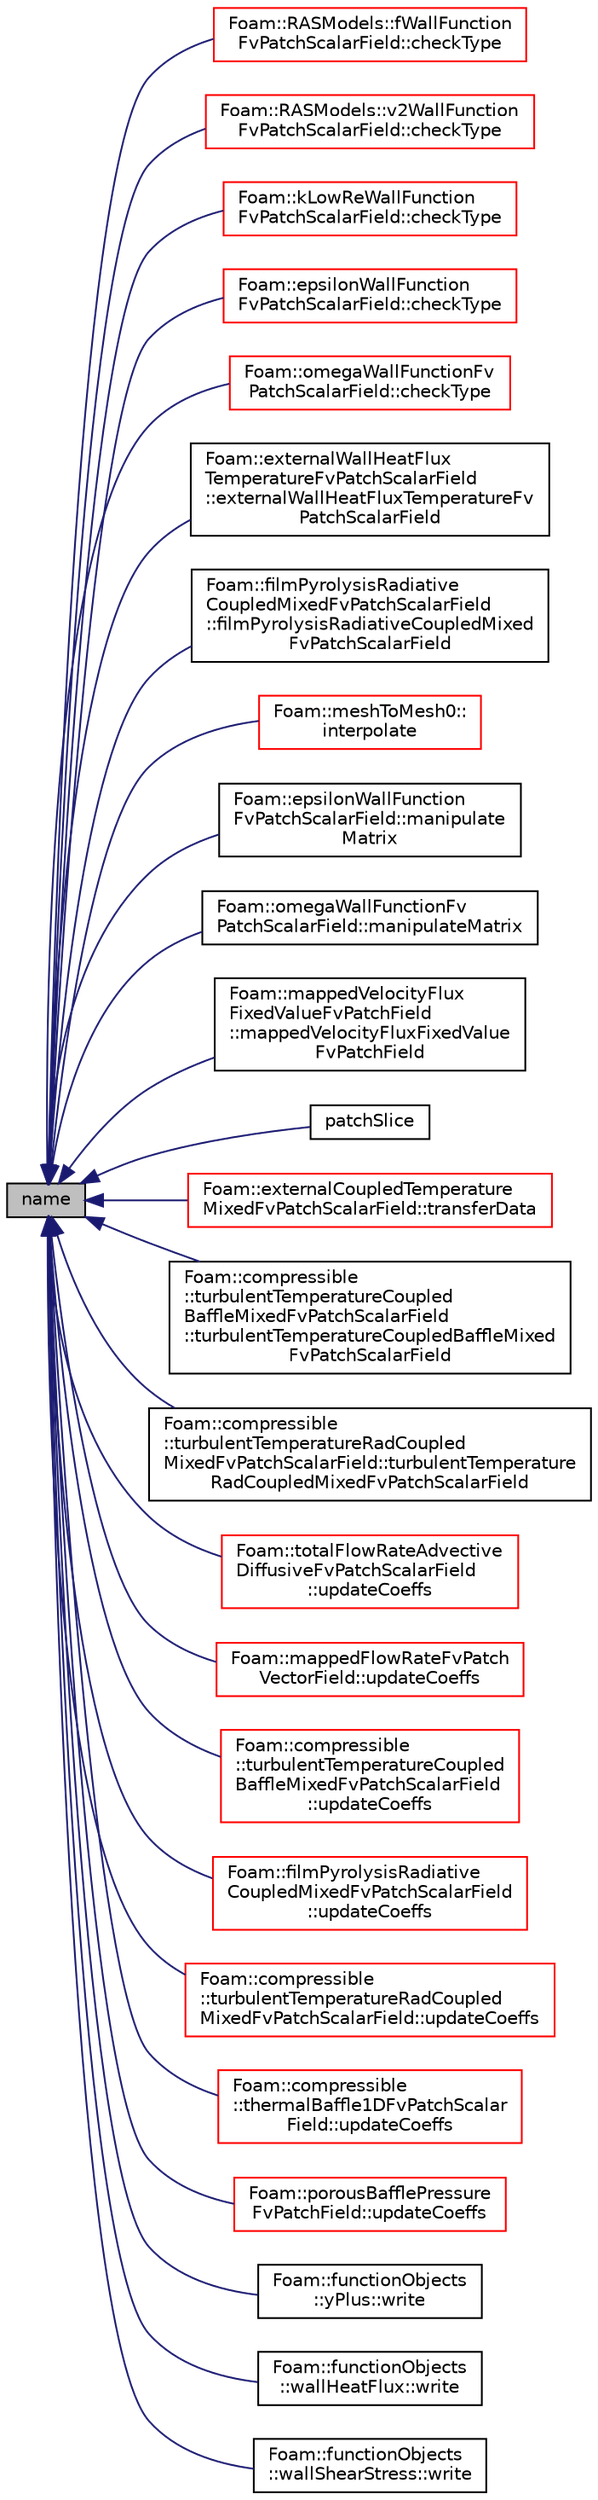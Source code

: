 digraph "name"
{
  bgcolor="transparent";
  edge [fontname="Helvetica",fontsize="10",labelfontname="Helvetica",labelfontsize="10"];
  node [fontname="Helvetica",fontsize="10",shape=record];
  rankdir="LR";
  Node262 [label="name",height=0.2,width=0.4,color="black", fillcolor="grey75", style="filled", fontcolor="black"];
  Node262 -> Node263 [dir="back",color="midnightblue",fontsize="10",style="solid",fontname="Helvetica"];
  Node263 [label="Foam::RASModels::fWallFunction\lFvPatchScalarField::checkType",height=0.2,width=0.4,color="red",URL="$a32133.html#ad72f1118ee25d5a9fcb73f4c5d8ea9d0",tooltip="Check the type of the patch. "];
  Node262 -> Node271 [dir="back",color="midnightblue",fontsize="10",style="solid",fontname="Helvetica"];
  Node271 [label="Foam::RASModels::v2WallFunction\lFvPatchScalarField::checkType",height=0.2,width=0.4,color="red",URL="$a32185.html#ad72f1118ee25d5a9fcb73f4c5d8ea9d0",tooltip="Check the type of the patch. "];
  Node262 -> Node279 [dir="back",color="midnightblue",fontsize="10",style="solid",fontname="Helvetica"];
  Node279 [label="Foam::kLowReWallFunction\lFvPatchScalarField::checkType",height=0.2,width=0.4,color="red",URL="$a32137.html#ad72f1118ee25d5a9fcb73f4c5d8ea9d0",tooltip="Check the type of the patch. "];
  Node262 -> Node284 [dir="back",color="midnightblue",fontsize="10",style="solid",fontname="Helvetica"];
  Node284 [label="Foam::epsilonWallFunction\lFvPatchScalarField::checkType",height=0.2,width=0.4,color="red",URL="$a32129.html#ad72f1118ee25d5a9fcb73f4c5d8ea9d0",tooltip="Check the type of the patch. "];
  Node262 -> Node300 [dir="back",color="midnightblue",fontsize="10",style="solid",fontname="Helvetica"];
  Node300 [label="Foam::omegaWallFunctionFv\lPatchScalarField::checkType",height=0.2,width=0.4,color="red",URL="$a32181.html#ad72f1118ee25d5a9fcb73f4c5d8ea9d0",tooltip="Check the type of the patch. "];
  Node262 -> Node316 [dir="back",color="midnightblue",fontsize="10",style="solid",fontname="Helvetica"];
  Node316 [label="Foam::externalWallHeatFlux\lTemperatureFvPatchScalarField\l::externalWallHeatFluxTemperatureFv\lPatchScalarField",height=0.2,width=0.4,color="black",URL="$a32001.html#ad95f243fff78b405bd905548ca43ba5f",tooltip="Construct from patch, internal field and dictionary. "];
  Node262 -> Node317 [dir="back",color="midnightblue",fontsize="10",style="solid",fontname="Helvetica"];
  Node317 [label="Foam::filmPyrolysisRadiative\lCoupledMixedFvPatchScalarField\l::filmPyrolysisRadiativeCoupledMixed\lFvPatchScalarField",height=0.2,width=0.4,color="black",URL="$a30057.html#ae673557ad99c16b355a4455174d3dd20",tooltip="Construct from patch, internal field and dictionary. "];
  Node262 -> Node318 [dir="back",color="midnightblue",fontsize="10",style="solid",fontname="Helvetica"];
  Node318 [label="Foam::meshToMesh0::\linterpolate",height=0.2,width=0.4,color="red",URL="$a30529.html#a4441151a476798263d5f9f0a386160a3",tooltip="Interpolate volume field. "];
  Node262 -> Node295 [dir="back",color="midnightblue",fontsize="10",style="solid",fontname="Helvetica"];
  Node295 [label="Foam::epsilonWallFunction\lFvPatchScalarField::manipulate\lMatrix",height=0.2,width=0.4,color="black",URL="$a32129.html#a45d1c9e9ccd460392d93923472aac76c",tooltip="Manipulate matrix with given weights. "];
  Node262 -> Node312 [dir="back",color="midnightblue",fontsize="10",style="solid",fontname="Helvetica"];
  Node312 [label="Foam::omegaWallFunctionFv\lPatchScalarField::manipulateMatrix",height=0.2,width=0.4,color="black",URL="$a32181.html#a45d1c9e9ccd460392d93923472aac76c",tooltip="Manipulate matrix with given weights. "];
  Node262 -> Node326 [dir="back",color="midnightblue",fontsize="10",style="solid",fontname="Helvetica"];
  Node326 [label="Foam::mappedVelocityFlux\lFixedValueFvPatchField\l::mappedVelocityFluxFixedValue\lFvPatchField",height=0.2,width=0.4,color="black",URL="$a22985.html#a361328a5ffc8edb319eb2a8b7cd90b98",tooltip="Construct by mapping given. "];
  Node262 -> Node327 [dir="back",color="midnightblue",fontsize="10",style="solid",fontname="Helvetica"];
  Node327 [label="patchSlice",height=0.2,width=0.4,color="black",URL="$a23693.html#abafaae120d11327175dacc1109283746",tooltip="Slice list to patch. "];
  Node262 -> Node328 [dir="back",color="midnightblue",fontsize="10",style="solid",fontname="Helvetica"];
  Node328 [label="Foam::externalCoupledTemperature\lMixedFvPatchScalarField::transferData",height=0.2,width=0.4,color="red",URL="$a31997.html#aaead10f96672ca2a1e5c291111cebf1e",tooltip="Transfer data for external source. "];
  Node262 -> Node332 [dir="back",color="midnightblue",fontsize="10",style="solid",fontname="Helvetica"];
  Node332 [label="Foam::compressible\l::turbulentTemperatureCoupled\lBaffleMixedFvPatchScalarField\l::turbulentTemperatureCoupledBaffleMixed\lFvPatchScalarField",height=0.2,width=0.4,color="black",URL="$a32021.html#a9faad4217dc1acc405851d2f387b4438",tooltip="Construct from patch, internal field and dictionary. "];
  Node262 -> Node333 [dir="back",color="midnightblue",fontsize="10",style="solid",fontname="Helvetica"];
  Node333 [label="Foam::compressible\l::turbulentTemperatureRadCoupled\lMixedFvPatchScalarField::turbulentTemperature\lRadCoupledMixedFvPatchScalarField",height=0.2,width=0.4,color="black",URL="$a32025.html#a9dd0ff375029b5f8a77ce8968c624482",tooltip="Construct from patch, internal field and dictionary. "];
  Node262 -> Node334 [dir="back",color="midnightblue",fontsize="10",style="solid",fontname="Helvetica"];
  Node334 [label="Foam::totalFlowRateAdvective\lDiffusiveFvPatchScalarField\l::updateCoeffs",height=0.2,width=0.4,color="red",URL="$a32013.html#a7e24eafac629d3733181cd942d4c902f",tooltip="Update the coefficients associated with the patch field. "];
  Node262 -> Node336 [dir="back",color="midnightblue",fontsize="10",style="solid",fontname="Helvetica"];
  Node336 [label="Foam::mappedFlowRateFvPatch\lVectorField::updateCoeffs",height=0.2,width=0.4,color="red",URL="$a22981.html#a7e24eafac629d3733181cd942d4c902f",tooltip="Update the coefficients associated with the patch field. "];
  Node262 -> Node338 [dir="back",color="midnightblue",fontsize="10",style="solid",fontname="Helvetica"];
  Node338 [label="Foam::compressible\l::turbulentTemperatureCoupled\lBaffleMixedFvPatchScalarField\l::updateCoeffs",height=0.2,width=0.4,color="red",URL="$a32021.html#a7e24eafac629d3733181cd942d4c902f",tooltip="Update the coefficients associated with the patch field. "];
  Node262 -> Node340 [dir="back",color="midnightblue",fontsize="10",style="solid",fontname="Helvetica"];
  Node340 [label="Foam::filmPyrolysisRadiative\lCoupledMixedFvPatchScalarField\l::updateCoeffs",height=0.2,width=0.4,color="red",URL="$a30057.html#a7e24eafac629d3733181cd942d4c902f",tooltip="Update the coefficients associated with the patch field. "];
  Node262 -> Node342 [dir="back",color="midnightblue",fontsize="10",style="solid",fontname="Helvetica"];
  Node342 [label="Foam::compressible\l::turbulentTemperatureRadCoupled\lMixedFvPatchScalarField::updateCoeffs",height=0.2,width=0.4,color="red",URL="$a32025.html#a7e24eafac629d3733181cd942d4c902f",tooltip="Update the coefficients associated with the patch field. "];
  Node262 -> Node346 [dir="back",color="midnightblue",fontsize="10",style="solid",fontname="Helvetica"];
  Node346 [label="Foam::compressible\l::thermalBaffle1DFvPatchScalar\lField::updateCoeffs",height=0.2,width=0.4,color="red",URL="$a32009.html#a7e24eafac629d3733181cd942d4c902f",tooltip="Update the coefficients associated with the patch field. "];
  Node262 -> Node348 [dir="back",color="midnightblue",fontsize="10",style="solid",fontname="Helvetica"];
  Node348 [label="Foam::porousBafflePressure\lFvPatchField::updateCoeffs",height=0.2,width=0.4,color="red",URL="$a32125.html#a7e24eafac629d3733181cd942d4c902f",tooltip="Update the coefficients associated with the patch field. "];
  Node262 -> Node350 [dir="back",color="midnightblue",fontsize="10",style="solid",fontname="Helvetica"];
  Node350 [label="Foam::functionObjects\l::yPlus::write",height=0.2,width=0.4,color="black",URL="$a24357.html#ae8f6374e29a250261b3979bbd6e5cb40",tooltip="Write the yPlus field. "];
  Node262 -> Node351 [dir="back",color="midnightblue",fontsize="10",style="solid",fontname="Helvetica"];
  Node351 [label="Foam::functionObjects\l::wallHeatFlux::write",height=0.2,width=0.4,color="black",URL="$a24337.html#ae8f6374e29a250261b3979bbd6e5cb40",tooltip="Write the wall heat-flux. "];
  Node262 -> Node352 [dir="back",color="midnightblue",fontsize="10",style="solid",fontname="Helvetica"];
  Node352 [label="Foam::functionObjects\l::wallShearStress::write",height=0.2,width=0.4,color="black",URL="$a24341.html#ae8f6374e29a250261b3979bbd6e5cb40",tooltip="Write the wall shear-stress. "];
}
